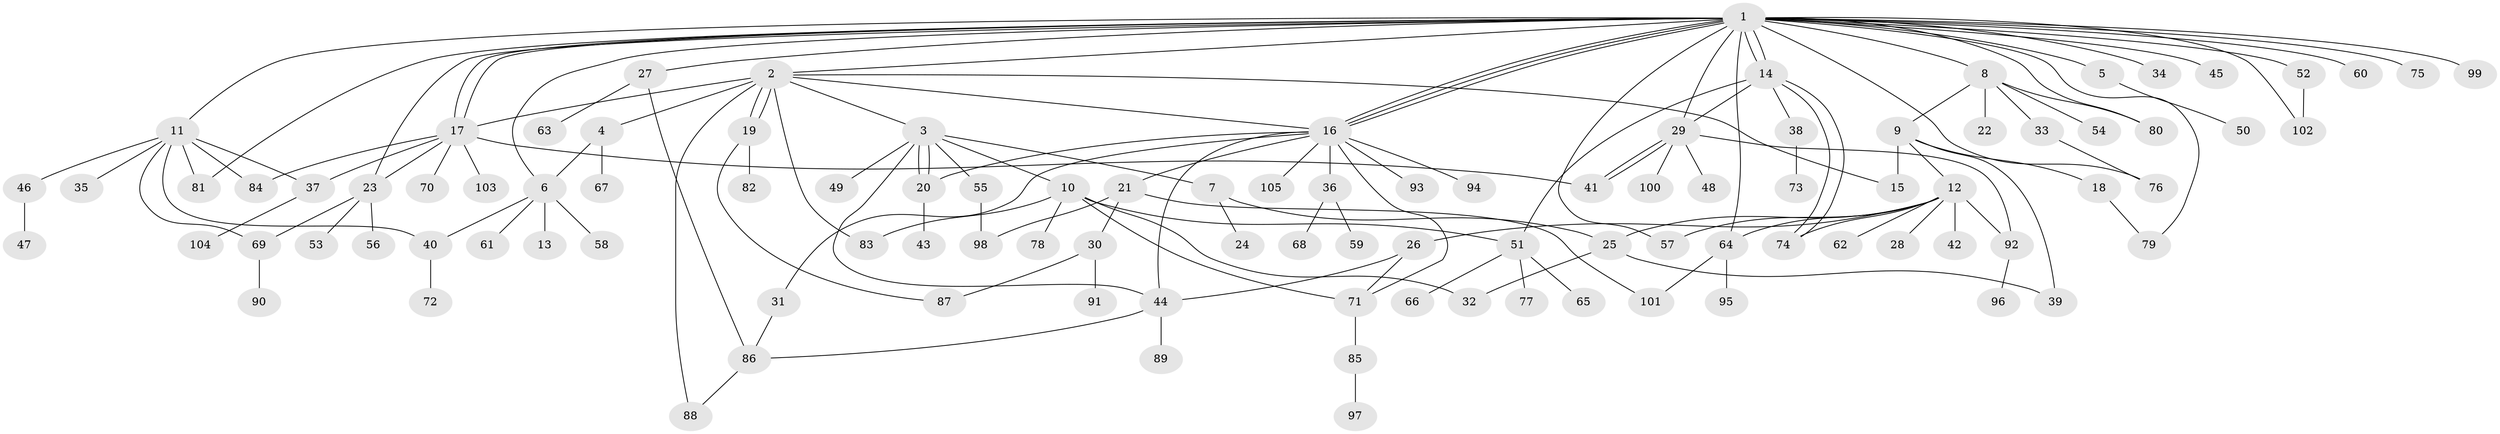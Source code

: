 // Generated by graph-tools (version 1.1) at 2025/46/03/09/25 04:46:47]
// undirected, 105 vertices, 148 edges
graph export_dot {
graph [start="1"]
  node [color=gray90,style=filled];
  1;
  2;
  3;
  4;
  5;
  6;
  7;
  8;
  9;
  10;
  11;
  12;
  13;
  14;
  15;
  16;
  17;
  18;
  19;
  20;
  21;
  22;
  23;
  24;
  25;
  26;
  27;
  28;
  29;
  30;
  31;
  32;
  33;
  34;
  35;
  36;
  37;
  38;
  39;
  40;
  41;
  42;
  43;
  44;
  45;
  46;
  47;
  48;
  49;
  50;
  51;
  52;
  53;
  54;
  55;
  56;
  57;
  58;
  59;
  60;
  61;
  62;
  63;
  64;
  65;
  66;
  67;
  68;
  69;
  70;
  71;
  72;
  73;
  74;
  75;
  76;
  77;
  78;
  79;
  80;
  81;
  82;
  83;
  84;
  85;
  86;
  87;
  88;
  89;
  90;
  91;
  92;
  93;
  94;
  95;
  96;
  97;
  98;
  99;
  100;
  101;
  102;
  103;
  104;
  105;
  1 -- 2;
  1 -- 5;
  1 -- 6;
  1 -- 8;
  1 -- 11;
  1 -- 14;
  1 -- 14;
  1 -- 16;
  1 -- 16;
  1 -- 16;
  1 -- 17;
  1 -- 17;
  1 -- 23;
  1 -- 27;
  1 -- 29;
  1 -- 34;
  1 -- 45;
  1 -- 52;
  1 -- 57;
  1 -- 60;
  1 -- 64;
  1 -- 75;
  1 -- 76;
  1 -- 79;
  1 -- 80;
  1 -- 81;
  1 -- 99;
  1 -- 102;
  2 -- 3;
  2 -- 4;
  2 -- 15;
  2 -- 16;
  2 -- 17;
  2 -- 19;
  2 -- 19;
  2 -- 83;
  2 -- 88;
  3 -- 7;
  3 -- 10;
  3 -- 20;
  3 -- 20;
  3 -- 44;
  3 -- 49;
  3 -- 55;
  4 -- 6;
  4 -- 67;
  5 -- 50;
  6 -- 13;
  6 -- 40;
  6 -- 58;
  6 -- 61;
  7 -- 24;
  7 -- 25;
  8 -- 9;
  8 -- 22;
  8 -- 33;
  8 -- 54;
  8 -- 80;
  9 -- 12;
  9 -- 15;
  9 -- 18;
  9 -- 39;
  10 -- 32;
  10 -- 51;
  10 -- 71;
  10 -- 78;
  10 -- 83;
  11 -- 35;
  11 -- 37;
  11 -- 40;
  11 -- 46;
  11 -- 69;
  11 -- 81;
  11 -- 84;
  12 -- 25;
  12 -- 26;
  12 -- 28;
  12 -- 42;
  12 -- 57;
  12 -- 62;
  12 -- 64;
  12 -- 74;
  12 -- 92;
  14 -- 29;
  14 -- 38;
  14 -- 51;
  14 -- 74;
  14 -- 74;
  16 -- 20;
  16 -- 21;
  16 -- 31;
  16 -- 36;
  16 -- 44;
  16 -- 71;
  16 -- 93;
  16 -- 94;
  16 -- 105;
  17 -- 23;
  17 -- 37;
  17 -- 41;
  17 -- 70;
  17 -- 84;
  17 -- 103;
  18 -- 79;
  19 -- 82;
  19 -- 87;
  20 -- 43;
  21 -- 30;
  21 -- 98;
  21 -- 101;
  23 -- 53;
  23 -- 56;
  23 -- 69;
  25 -- 32;
  25 -- 39;
  26 -- 44;
  26 -- 71;
  27 -- 63;
  27 -- 86;
  29 -- 41;
  29 -- 41;
  29 -- 48;
  29 -- 92;
  29 -- 100;
  30 -- 87;
  30 -- 91;
  31 -- 86;
  33 -- 76;
  36 -- 59;
  36 -- 68;
  37 -- 104;
  38 -- 73;
  40 -- 72;
  44 -- 86;
  44 -- 89;
  46 -- 47;
  51 -- 65;
  51 -- 66;
  51 -- 77;
  52 -- 102;
  55 -- 98;
  64 -- 95;
  64 -- 101;
  69 -- 90;
  71 -- 85;
  85 -- 97;
  86 -- 88;
  92 -- 96;
}
